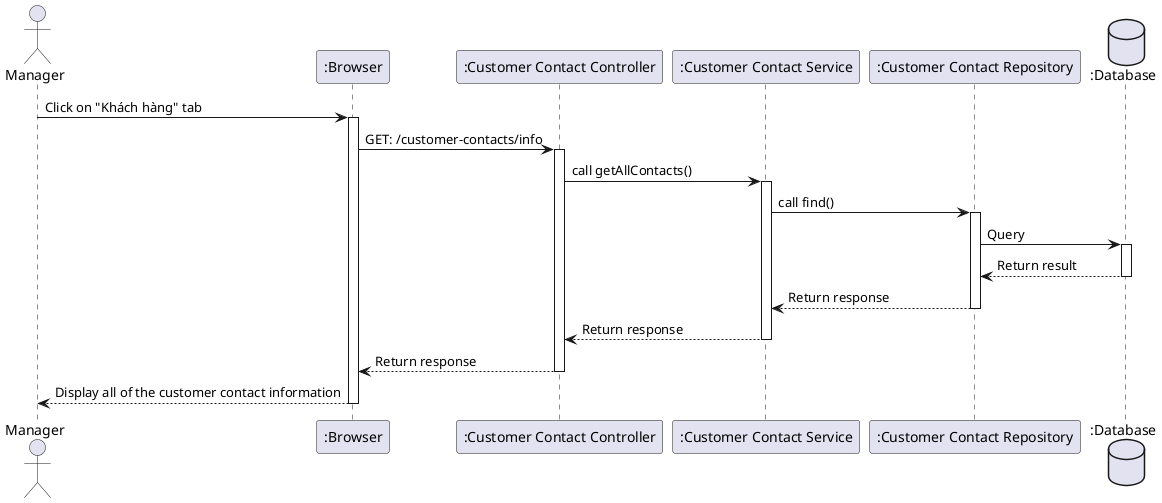 @startuml
actor Manager as user
participant ":Browser" as a
participant ":Customer Contact Controller" as b
participant ":Customer Contact Service" as c
participant ":Customer Contact Repository" as d
database ":Database" as e

user -> a++: Click on "Khách hàng" tab
a -> b++: GET: /customer-contacts/info
b -> c++: call getAllContacts()
c -> d++: call find()
d -> e++: Query
e --> d--: Return result
d --> c--: Return response
c --> b--: Return response
b --> a--: Return response
a --> user--: Display all of the customer contact information
@enduml